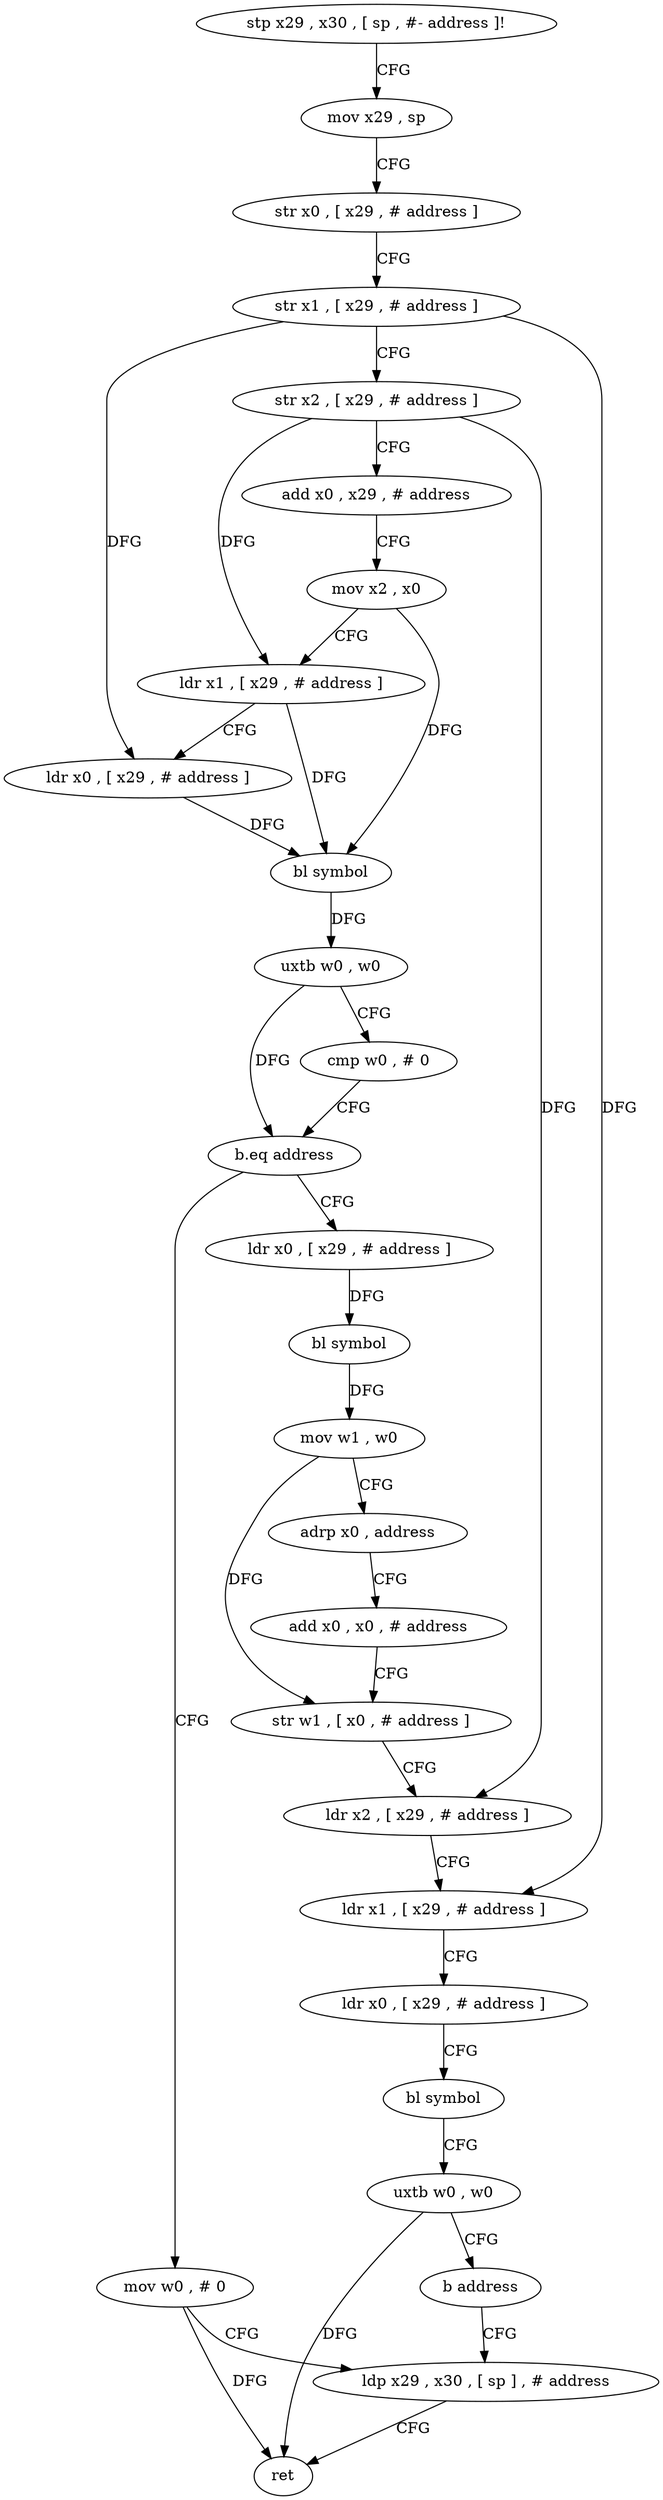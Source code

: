digraph "func" {
"4274172" [label = "stp x29 , x30 , [ sp , #- address ]!" ]
"4274176" [label = "mov x29 , sp" ]
"4274180" [label = "str x0 , [ x29 , # address ]" ]
"4274184" [label = "str x1 , [ x29 , # address ]" ]
"4274188" [label = "str x2 , [ x29 , # address ]" ]
"4274192" [label = "add x0 , x29 , # address" ]
"4274196" [label = "mov x2 , x0" ]
"4274200" [label = "ldr x1 , [ x29 , # address ]" ]
"4274204" [label = "ldr x0 , [ x29 , # address ]" ]
"4274208" [label = "bl symbol" ]
"4274212" [label = "uxtb w0 , w0" ]
"4274216" [label = "cmp w0 , # 0" ]
"4274220" [label = "b.eq address" ]
"4274272" [label = "mov w0 , # 0" ]
"4274224" [label = "ldr x0 , [ x29 , # address ]" ]
"4274276" [label = "ldp x29 , x30 , [ sp ] , # address" ]
"4274228" [label = "bl symbol" ]
"4274232" [label = "mov w1 , w0" ]
"4274236" [label = "adrp x0 , address" ]
"4274240" [label = "add x0 , x0 , # address" ]
"4274244" [label = "str w1 , [ x0 , # address ]" ]
"4274248" [label = "ldr x2 , [ x29 , # address ]" ]
"4274252" [label = "ldr x1 , [ x29 , # address ]" ]
"4274256" [label = "ldr x0 , [ x29 , # address ]" ]
"4274260" [label = "bl symbol" ]
"4274264" [label = "uxtb w0 , w0" ]
"4274268" [label = "b address" ]
"4274280" [label = "ret" ]
"4274172" -> "4274176" [ label = "CFG" ]
"4274176" -> "4274180" [ label = "CFG" ]
"4274180" -> "4274184" [ label = "CFG" ]
"4274184" -> "4274188" [ label = "CFG" ]
"4274184" -> "4274204" [ label = "DFG" ]
"4274184" -> "4274252" [ label = "DFG" ]
"4274188" -> "4274192" [ label = "CFG" ]
"4274188" -> "4274200" [ label = "DFG" ]
"4274188" -> "4274248" [ label = "DFG" ]
"4274192" -> "4274196" [ label = "CFG" ]
"4274196" -> "4274200" [ label = "CFG" ]
"4274196" -> "4274208" [ label = "DFG" ]
"4274200" -> "4274204" [ label = "CFG" ]
"4274200" -> "4274208" [ label = "DFG" ]
"4274204" -> "4274208" [ label = "DFG" ]
"4274208" -> "4274212" [ label = "DFG" ]
"4274212" -> "4274216" [ label = "CFG" ]
"4274212" -> "4274220" [ label = "DFG" ]
"4274216" -> "4274220" [ label = "CFG" ]
"4274220" -> "4274272" [ label = "CFG" ]
"4274220" -> "4274224" [ label = "CFG" ]
"4274272" -> "4274276" [ label = "CFG" ]
"4274272" -> "4274280" [ label = "DFG" ]
"4274224" -> "4274228" [ label = "DFG" ]
"4274276" -> "4274280" [ label = "CFG" ]
"4274228" -> "4274232" [ label = "DFG" ]
"4274232" -> "4274236" [ label = "CFG" ]
"4274232" -> "4274244" [ label = "DFG" ]
"4274236" -> "4274240" [ label = "CFG" ]
"4274240" -> "4274244" [ label = "CFG" ]
"4274244" -> "4274248" [ label = "CFG" ]
"4274248" -> "4274252" [ label = "CFG" ]
"4274252" -> "4274256" [ label = "CFG" ]
"4274256" -> "4274260" [ label = "CFG" ]
"4274260" -> "4274264" [ label = "CFG" ]
"4274264" -> "4274268" [ label = "CFG" ]
"4274264" -> "4274280" [ label = "DFG" ]
"4274268" -> "4274276" [ label = "CFG" ]
}
